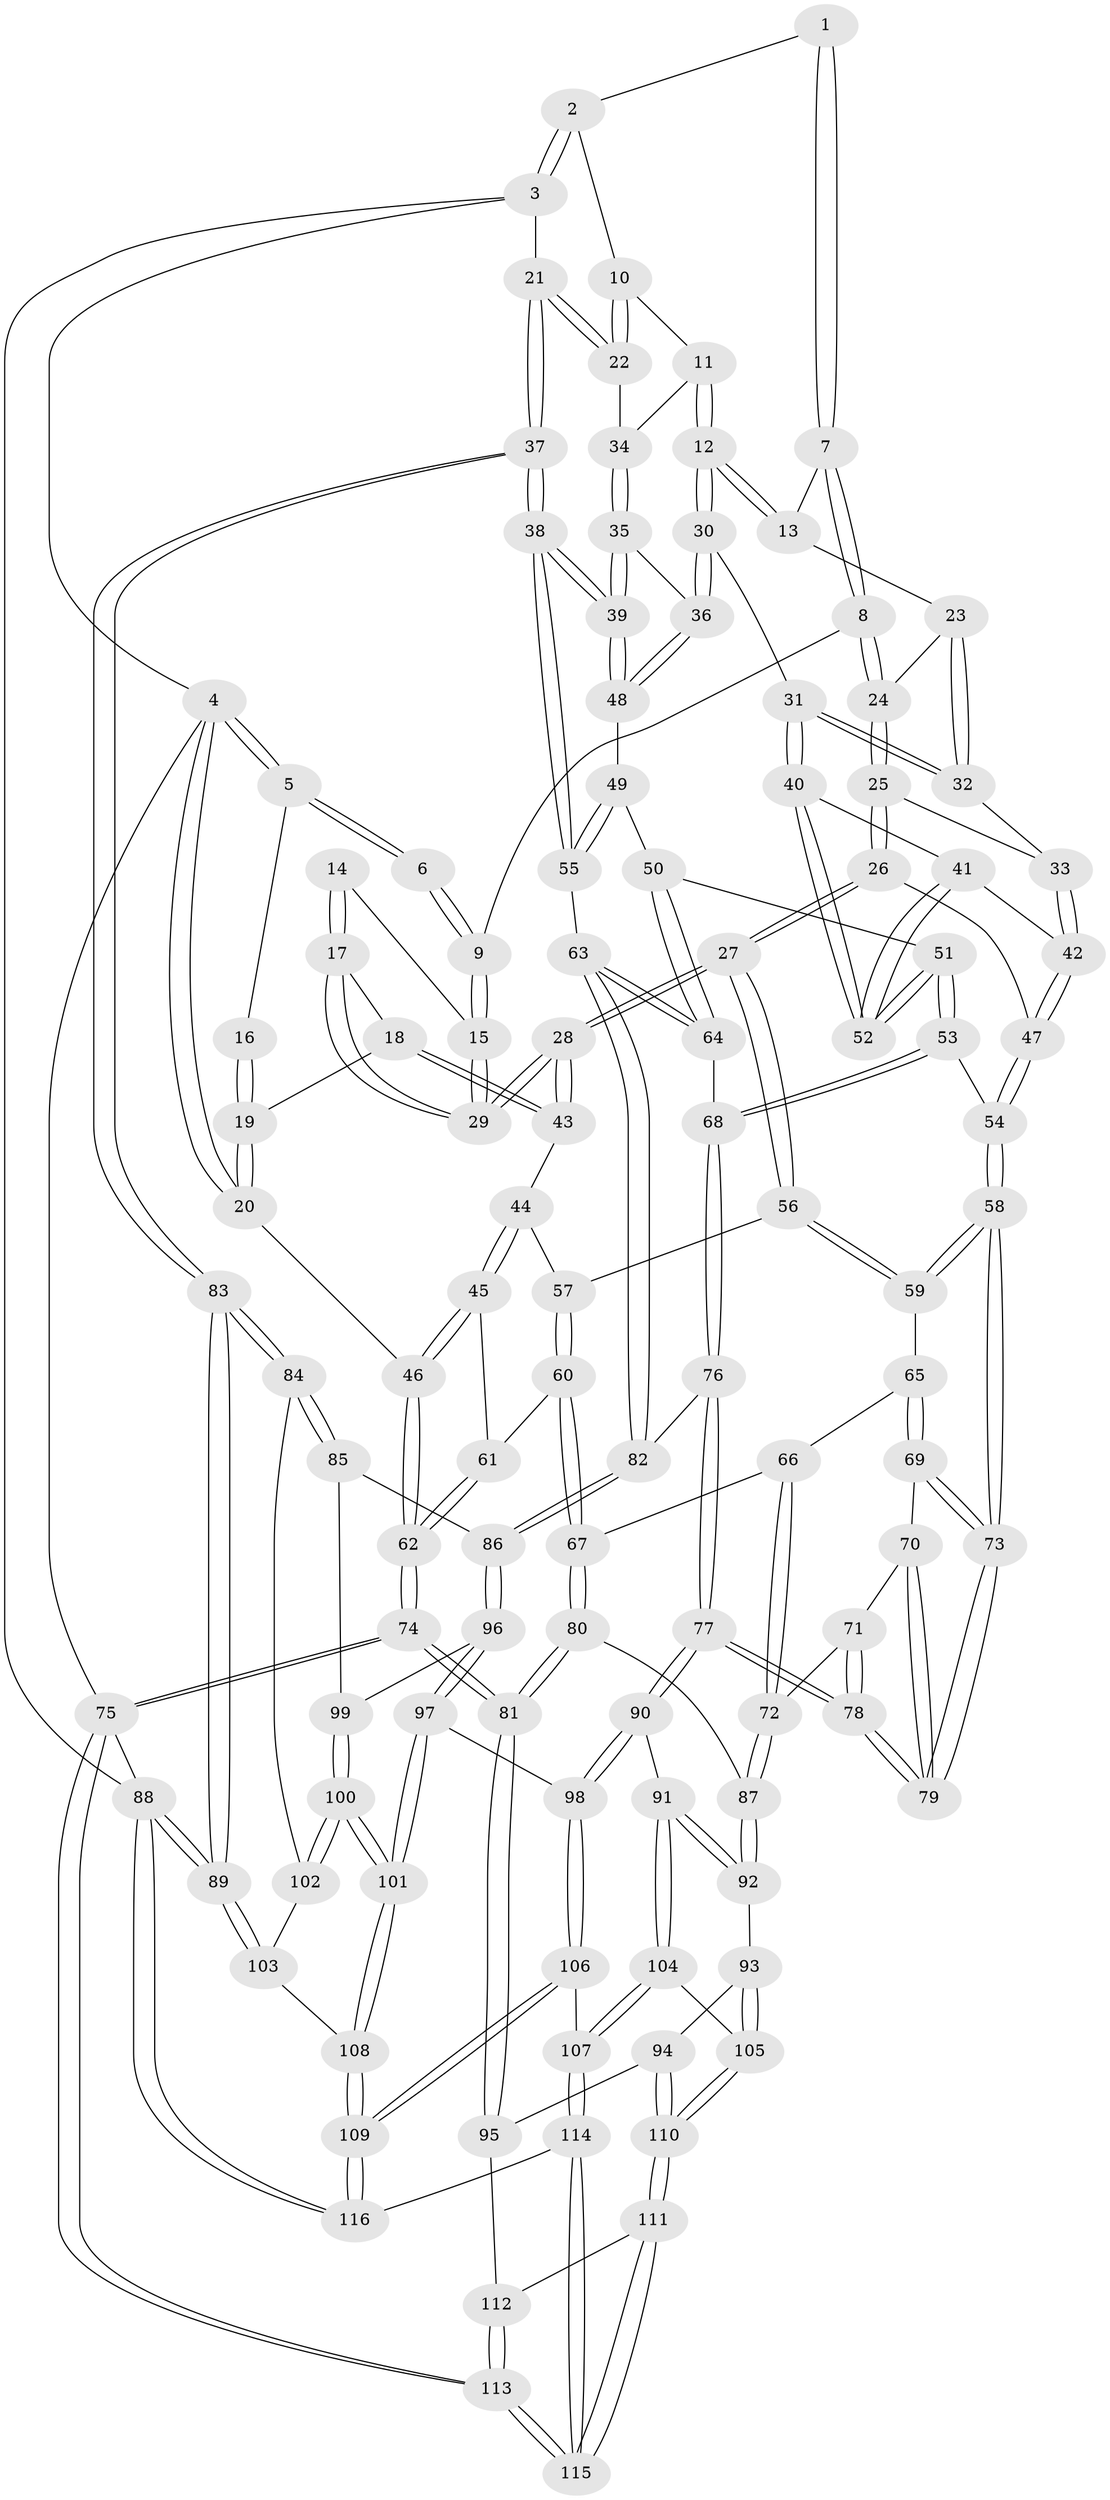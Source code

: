 // coarse degree distribution, {3: 0.40425531914893614, 4: 0.46808510638297873, 2: 0.0425531914893617, 5: 0.06382978723404255, 6: 0.02127659574468085}
// Generated by graph-tools (version 1.1) at 2025/38/03/04/25 23:38:21]
// undirected, 116 vertices, 287 edges
graph export_dot {
  node [color=gray90,style=filled];
  1 [pos="+0.6497449924689973+0"];
  2 [pos="+0.9423241382296399+0"];
  3 [pos="+1+0"];
  4 [pos="+0+0"];
  5 [pos="+0.025117847377553765+0"];
  6 [pos="+0.3098376400348736+0"];
  7 [pos="+0.6355614023171062+0"];
  8 [pos="+0.40941267091710776+0.07342227188747606"];
  9 [pos="+0.35916545954066814+0.053131121732546645"];
  10 [pos="+0.8508345544066005+0.04882818180119485"];
  11 [pos="+0.8242988741655999+0.11512400911418609"];
  12 [pos="+0.7350107998858835+0.16397257173075"];
  13 [pos="+0.6378386839873162+0"];
  14 [pos="+0.17379148129855843+0"];
  15 [pos="+0.3183739987530847+0.10442049654983204"];
  16 [pos="+0.046903233095873895+0"];
  17 [pos="+0.21398260787919235+0.17803987660356257"];
  18 [pos="+0.12008419309532364+0.18120955586915075"];
  19 [pos="+0.10788218331589892+0.17612454835500319"];
  20 [pos="+0+0.21718042135699273"];
  21 [pos="+1+0"];
  22 [pos="+1+0.11895973142828829"];
  23 [pos="+0.542859067205545+0.09852622934194595"];
  24 [pos="+0.44623309675323464+0.11078343230380734"];
  25 [pos="+0.4484718629236133+0.22205428646248862"];
  26 [pos="+0.41078914085259527+0.2702718492295077"];
  27 [pos="+0.32763136530057335+0.31074597369545603"];
  28 [pos="+0.3118523852838245+0.2894118118943553"];
  29 [pos="+0.2662734561139985+0.19957334521279885"];
  30 [pos="+0.733935503700859+0.17182992725025342"];
  31 [pos="+0.696643148587075+0.20144653814106614"];
  32 [pos="+0.5526541011536522+0.18733149319136375"];
  33 [pos="+0.5467353977083085+0.1928196747357147"];
  34 [pos="+0.9722464860198762+0.14357114584965092"];
  35 [pos="+0.9309160419057239+0.21951826486100573"];
  36 [pos="+0.8196453736676225+0.2588170859518755"];
  37 [pos="+1+0.47600626479606206"];
  38 [pos="+1+0.46435448393398476"];
  39 [pos="+1+0.3971063865021183"];
  40 [pos="+0.6916684353563277+0.21232747894248422"];
  41 [pos="+0.6066219248908583+0.2910871435285096"];
  42 [pos="+0.5723883656922026+0.31761985776650725"];
  43 [pos="+0.10565996986734469+0.30598701880030865"];
  44 [pos="+0.08512349550508967+0.33394472437290856"];
  45 [pos="+0.050330554042926974+0.34931030905579763"];
  46 [pos="+0+0.23846246673208493"];
  47 [pos="+0.5681061483023556+0.3252156616429151"];
  48 [pos="+0.820960662683535+0.26868739603845887"];
  49 [pos="+0.8092062345313913+0.3235065597706067"];
  50 [pos="+0.7389067053036258+0.4008111985841678"];
  51 [pos="+0.7004721413126894+0.4039903538386057"];
  52 [pos="+0.6945077723383691+0.3467528252578077"];
  53 [pos="+0.6338794577693904+0.44543042074540456"];
  54 [pos="+0.5942527149724608+0.44213737577336426"];
  55 [pos="+0.9703075139243301+0.4897118573085155"];
  56 [pos="+0.3268591593501518+0.3206067763025291"];
  57 [pos="+0.17295861233562765+0.37655434359711554"];
  58 [pos="+0.5784582741591393+0.45181329431579914"];
  59 [pos="+0.3328859544286973+0.34738940477705155"];
  60 [pos="+0.11454579639453151+0.4926739269661019"];
  61 [pos="+0.06690199217592119+0.40516399413055165"];
  62 [pos="+0+0.587651124542247"];
  63 [pos="+0.9113369873915979+0.5171627576662735"];
  64 [pos="+0.8428449069471098+0.4863884613996881"];
  65 [pos="+0.3306105270840792+0.3648725979126204"];
  66 [pos="+0.2584505498400746+0.44278687052605586"];
  67 [pos="+0.12019083520672189+0.5355819180373721"];
  68 [pos="+0.6901484578875962+0.5315601511269168"];
  69 [pos="+0.3563080586897367+0.4497591090455332"];
  70 [pos="+0.3612048246956573+0.5108734313897271"];
  71 [pos="+0.31481076727382495+0.5924331073012996"];
  72 [pos="+0.2767732499609644+0.6196806716585365"];
  73 [pos="+0.5423582825460618+0.5087172245398695"];
  74 [pos="+0+0.7079053374151659"];
  75 [pos="+0+1"];
  76 [pos="+0.7131815714639557+0.6237629179958556"];
  77 [pos="+0.5382036316614506+0.7124231825097372"];
  78 [pos="+0.5174763365916542+0.649687213838618"];
  79 [pos="+0.5146598869340149+0.5805847316031847"];
  80 [pos="+0.09968969424693817+0.6042618215636734"];
  81 [pos="+0+0.6881722127160841"];
  82 [pos="+0.817956072379662+0.6559795116563301"];
  83 [pos="+1+0.7095720744162081"];
  84 [pos="+0.8821249835814513+0.7550823326140146"];
  85 [pos="+0.8313359069545981+0.6922358003692547"];
  86 [pos="+0.8187275632636445+0.6588459922731246"];
  87 [pos="+0.2619514780540979+0.6341012171750381"];
  88 [pos="+1+1"];
  89 [pos="+1+1"];
  90 [pos="+0.5362895527302005+0.7205856508867655"];
  91 [pos="+0.4234477483822294+0.7657023019916794"];
  92 [pos="+0.3057654574338978+0.7172279951544408"];
  93 [pos="+0.23934195130757566+0.80911122653386"];
  94 [pos="+0.19089782881669792+0.8289883225459216"];
  95 [pos="+0.08871614634724831+0.786131872443738"];
  96 [pos="+0.6704576761350685+0.767704185548088"];
  97 [pos="+0.5961020460941011+0.7548654240163986"];
  98 [pos="+0.543496400203674+0.7316048163548087"];
  99 [pos="+0.72877753859603+0.7930017770817331"];
  100 [pos="+0.7491114090649702+0.8944860488134448"];
  101 [pos="+0.7405453184340921+0.9178915347436009"];
  102 [pos="+0.8793808578643169+0.772979089109443"];
  103 [pos="+0.9241890390554959+0.903921456576817"];
  104 [pos="+0.3813317427372736+0.8801480105978179"];
  105 [pos="+0.342201962675683+0.8933385598418636"];
  106 [pos="+0.5644624961587499+0.8947476358948033"];
  107 [pos="+0.40564340857849435+0.9088431667598887"];
  108 [pos="+0.7389188551416305+0.9338890436481921"];
  109 [pos="+0.6543973257223967+1"];
  110 [pos="+0.2255625371729241+1"];
  111 [pos="+0.21747697920114795+1"];
  112 [pos="+0.10649699092876808+0.8998097962863194"];
  113 [pos="+0+1"];
  114 [pos="+0.5079889537751893+1"];
  115 [pos="+0.18542411377103493+1"];
  116 [pos="+0.649346590220977+1"];
  1 -- 2;
  1 -- 7;
  1 -- 7;
  2 -- 3;
  2 -- 3;
  2 -- 10;
  3 -- 4;
  3 -- 21;
  3 -- 88;
  4 -- 5;
  4 -- 5;
  4 -- 20;
  4 -- 20;
  4 -- 75;
  5 -- 6;
  5 -- 6;
  5 -- 16;
  6 -- 9;
  6 -- 9;
  7 -- 8;
  7 -- 8;
  7 -- 13;
  8 -- 9;
  8 -- 24;
  8 -- 24;
  9 -- 15;
  9 -- 15;
  10 -- 11;
  10 -- 22;
  10 -- 22;
  11 -- 12;
  11 -- 12;
  11 -- 34;
  12 -- 13;
  12 -- 13;
  12 -- 30;
  12 -- 30;
  13 -- 23;
  14 -- 15;
  14 -- 17;
  14 -- 17;
  15 -- 29;
  15 -- 29;
  16 -- 19;
  16 -- 19;
  17 -- 18;
  17 -- 29;
  17 -- 29;
  18 -- 19;
  18 -- 43;
  18 -- 43;
  19 -- 20;
  19 -- 20;
  20 -- 46;
  21 -- 22;
  21 -- 22;
  21 -- 37;
  21 -- 37;
  22 -- 34;
  23 -- 24;
  23 -- 32;
  23 -- 32;
  24 -- 25;
  24 -- 25;
  25 -- 26;
  25 -- 26;
  25 -- 33;
  26 -- 27;
  26 -- 27;
  26 -- 47;
  27 -- 28;
  27 -- 28;
  27 -- 56;
  27 -- 56;
  28 -- 29;
  28 -- 29;
  28 -- 43;
  28 -- 43;
  30 -- 31;
  30 -- 36;
  30 -- 36;
  31 -- 32;
  31 -- 32;
  31 -- 40;
  31 -- 40;
  32 -- 33;
  33 -- 42;
  33 -- 42;
  34 -- 35;
  34 -- 35;
  35 -- 36;
  35 -- 39;
  35 -- 39;
  36 -- 48;
  36 -- 48;
  37 -- 38;
  37 -- 38;
  37 -- 83;
  37 -- 83;
  38 -- 39;
  38 -- 39;
  38 -- 55;
  38 -- 55;
  39 -- 48;
  39 -- 48;
  40 -- 41;
  40 -- 52;
  40 -- 52;
  41 -- 42;
  41 -- 52;
  41 -- 52;
  42 -- 47;
  42 -- 47;
  43 -- 44;
  44 -- 45;
  44 -- 45;
  44 -- 57;
  45 -- 46;
  45 -- 46;
  45 -- 61;
  46 -- 62;
  46 -- 62;
  47 -- 54;
  47 -- 54;
  48 -- 49;
  49 -- 50;
  49 -- 55;
  49 -- 55;
  50 -- 51;
  50 -- 64;
  50 -- 64;
  51 -- 52;
  51 -- 52;
  51 -- 53;
  51 -- 53;
  53 -- 54;
  53 -- 68;
  53 -- 68;
  54 -- 58;
  54 -- 58;
  55 -- 63;
  56 -- 57;
  56 -- 59;
  56 -- 59;
  57 -- 60;
  57 -- 60;
  58 -- 59;
  58 -- 59;
  58 -- 73;
  58 -- 73;
  59 -- 65;
  60 -- 61;
  60 -- 67;
  60 -- 67;
  61 -- 62;
  61 -- 62;
  62 -- 74;
  62 -- 74;
  63 -- 64;
  63 -- 64;
  63 -- 82;
  63 -- 82;
  64 -- 68;
  65 -- 66;
  65 -- 69;
  65 -- 69;
  66 -- 67;
  66 -- 72;
  66 -- 72;
  67 -- 80;
  67 -- 80;
  68 -- 76;
  68 -- 76;
  69 -- 70;
  69 -- 73;
  69 -- 73;
  70 -- 71;
  70 -- 79;
  70 -- 79;
  71 -- 72;
  71 -- 78;
  71 -- 78;
  72 -- 87;
  72 -- 87;
  73 -- 79;
  73 -- 79;
  74 -- 75;
  74 -- 75;
  74 -- 81;
  74 -- 81;
  75 -- 113;
  75 -- 113;
  75 -- 88;
  76 -- 77;
  76 -- 77;
  76 -- 82;
  77 -- 78;
  77 -- 78;
  77 -- 90;
  77 -- 90;
  78 -- 79;
  78 -- 79;
  80 -- 81;
  80 -- 81;
  80 -- 87;
  81 -- 95;
  81 -- 95;
  82 -- 86;
  82 -- 86;
  83 -- 84;
  83 -- 84;
  83 -- 89;
  83 -- 89;
  84 -- 85;
  84 -- 85;
  84 -- 102;
  85 -- 86;
  85 -- 99;
  86 -- 96;
  86 -- 96;
  87 -- 92;
  87 -- 92;
  88 -- 89;
  88 -- 89;
  88 -- 116;
  88 -- 116;
  89 -- 103;
  89 -- 103;
  90 -- 91;
  90 -- 98;
  90 -- 98;
  91 -- 92;
  91 -- 92;
  91 -- 104;
  91 -- 104;
  92 -- 93;
  93 -- 94;
  93 -- 105;
  93 -- 105;
  94 -- 95;
  94 -- 110;
  94 -- 110;
  95 -- 112;
  96 -- 97;
  96 -- 97;
  96 -- 99;
  97 -- 98;
  97 -- 101;
  97 -- 101;
  98 -- 106;
  98 -- 106;
  99 -- 100;
  99 -- 100;
  100 -- 101;
  100 -- 101;
  100 -- 102;
  100 -- 102;
  101 -- 108;
  101 -- 108;
  102 -- 103;
  103 -- 108;
  104 -- 105;
  104 -- 107;
  104 -- 107;
  105 -- 110;
  105 -- 110;
  106 -- 107;
  106 -- 109;
  106 -- 109;
  107 -- 114;
  107 -- 114;
  108 -- 109;
  108 -- 109;
  109 -- 116;
  109 -- 116;
  110 -- 111;
  110 -- 111;
  111 -- 112;
  111 -- 115;
  111 -- 115;
  112 -- 113;
  112 -- 113;
  113 -- 115;
  113 -- 115;
  114 -- 115;
  114 -- 115;
  114 -- 116;
}
